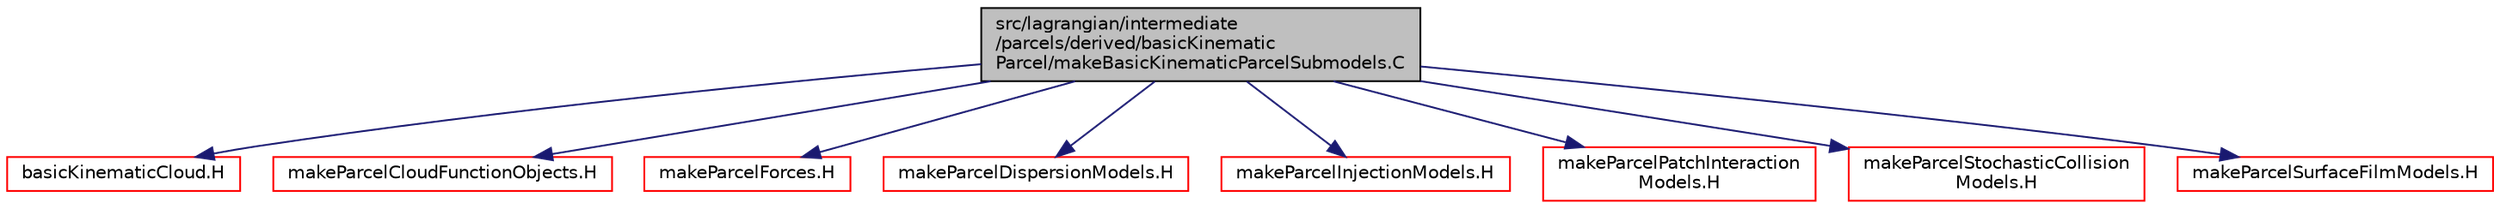 digraph "src/lagrangian/intermediate/parcels/derived/basicKinematicParcel/makeBasicKinematicParcelSubmodels.C"
{
  bgcolor="transparent";
  edge [fontname="Helvetica",fontsize="10",labelfontname="Helvetica",labelfontsize="10"];
  node [fontname="Helvetica",fontsize="10",shape=record];
  Node1 [label="src/lagrangian/intermediate\l/parcels/derived/basicKinematic\lParcel/makeBasicKinematicParcelSubmodels.C",height=0.2,width=0.4,color="black", fillcolor="grey75", style="filled", fontcolor="black"];
  Node1 -> Node2 [color="midnightblue",fontsize="10",style="solid",fontname="Helvetica"];
  Node2 [label="basicKinematicCloud.H",height=0.2,width=0.4,color="red",URL="$a06772.html"];
  Node1 -> Node3 [color="midnightblue",fontsize="10",style="solid",fontname="Helvetica"];
  Node3 [label="makeParcelCloudFunctionObjects.H",height=0.2,width=0.4,color="red",URL="$a06837.html"];
  Node1 -> Node4 [color="midnightblue",fontsize="10",style="solid",fontname="Helvetica"];
  Node4 [label="makeParcelForces.H",height=0.2,width=0.4,color="red",URL="$a06840.html"];
  Node1 -> Node5 [color="midnightblue",fontsize="10",style="solid",fontname="Helvetica"];
  Node5 [label="makeParcelDispersionModels.H",height=0.2,width=0.4,color="red",URL="$a06839.html"];
  Node1 -> Node6 [color="midnightblue",fontsize="10",style="solid",fontname="Helvetica"];
  Node6 [label="makeParcelInjectionModels.H",height=0.2,width=0.4,color="red",URL="$a06842.html"];
  Node1 -> Node7 [color="midnightblue",fontsize="10",style="solid",fontname="Helvetica"];
  Node7 [label="makeParcelPatchInteraction\lModels.H",height=0.2,width=0.4,color="red",URL="$a06843.html"];
  Node1 -> Node8 [color="midnightblue",fontsize="10",style="solid",fontname="Helvetica"];
  Node8 [label="makeParcelStochasticCollision\lModels.H",height=0.2,width=0.4,color="red",URL="$a06844.html"];
  Node1 -> Node9 [color="midnightblue",fontsize="10",style="solid",fontname="Helvetica"];
  Node9 [label="makeParcelSurfaceFilmModels.H",height=0.2,width=0.4,color="red",URL="$a06845.html"];
}
